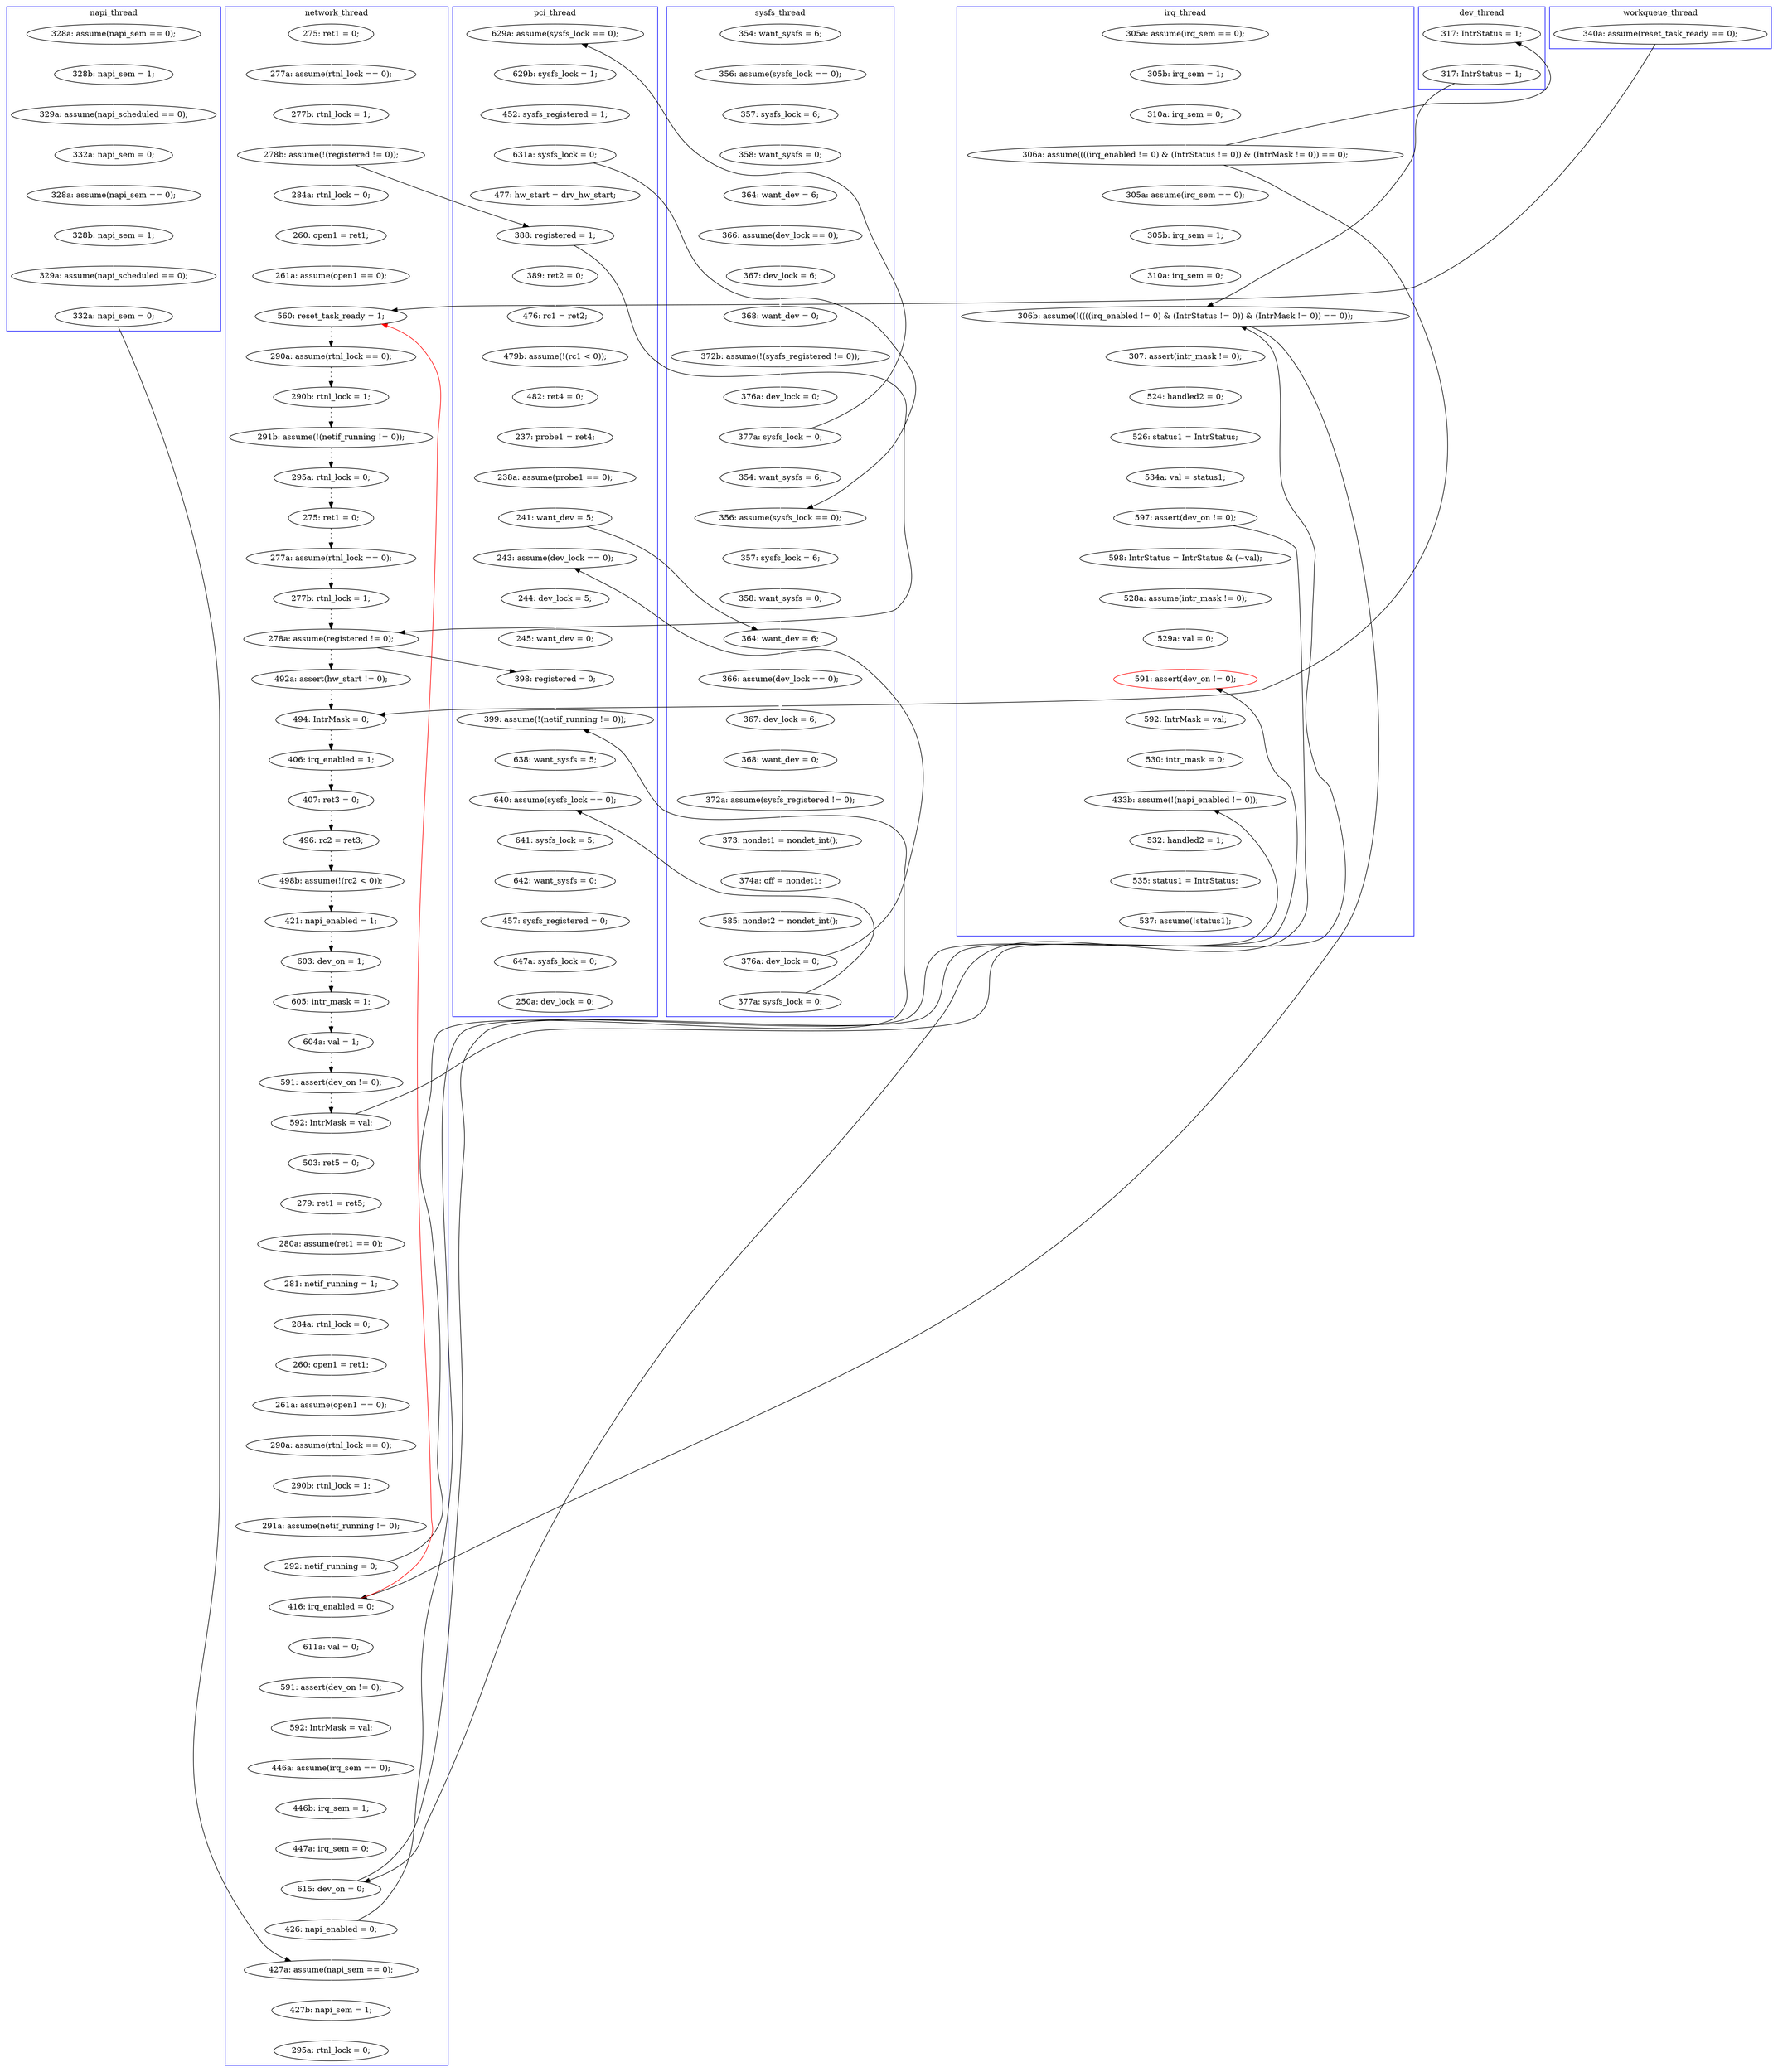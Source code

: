 digraph Counterexample {
	145 -> 150 [color = black, style = dotted]
	192 -> 195 [color = white, style = solid]
	161 -> 162 [color = black, style = dotted]
	230 -> 231 [color = white, style = solid]
	60 -> 79 [color = white, style = solid]
	70 -> 75 [color = white, style = solid]
	265 -> 266 [color = white, style = solid]
	133 -> 134 [color = white, style = solid]
	68 -> 70 [color = white, style = solid]
	41 -> 46 [color = white, style = solid]
	91 -> 94 [color = white, style = solid]
	272 -> 277 [color = white, style = solid]
	292 -> 296 [color = white, style = solid]
	36 -> 145 [color = black, style = solid, constraint = false]
	296 -> 303 [color = white, style = solid]
	118 -> 121 [color = white, style = solid]
	192 -> 220 [color = black, style = solid, constraint = false]
	59 -> 60 [color = white, style = solid]
	154 -> 160 [color = black, style = dotted]
	277 -> 292 [color = black, style = solid, constraint = false]
	75 -> 164 [color = black, style = solid, constraint = false]
	169 -> 170 [color = black, style = dotted]
	53 -> 54 [color = white, style = solid]
	227 -> 230 [color = white, style = solid]
	202 -> 205 [color = white, style = solid]
	136 -> 137 [color = white, style = solid]
	213 -> 215 [color = white, style = solid]
	79 -> 96 [color = white, style = solid]
	115 -> 123 [color = white, style = solid]
	231 -> 270 [color = white, style = solid]
	270 -> 271 [color = white, style = solid]
	216 -> 257 [color = black, style = solid, constraint = false]
	94 -> 117 [color = white, style = solid]
	121 -> 220 [color = white, style = solid]
	87 -> 90 [color = white, style = solid]
	52 -> 53 [color = white, style = solid]
	256 -> 257 [color = white, style = solid]
	153 -> 154 [color = black, style = dotted]
	125 -> 128 [color = white, style = solid]
	175 -> 176 [color = black, style = dotted]
	176 -> 177 [color = black, style = dotted]
	110 -> 115 [color = white, style = solid]
	196 -> 199 [color = white, style = solid]
	249 -> 252 [color = white, style = solid]
	55 -> 57 [color = white, style = solid]
	177 -> 180 [color = black, style = dotted]
	51 -> 52 [color = white, style = solid]
	309 -> 311 [color = white, style = solid]
	311 -> 313 [color = white, style = solid]
	212 -> 213 [color = white, style = solid]
	117 -> 118 [color = white, style = solid]
	305 -> 315 [color = white, style = solid]
	128 -> 246 [color = white, style = solid]
	127 -> 265 [color = black, style = solid, constraint = false]
	313 -> 324 [color = white, style = solid]
	100 -> 102 [color = white, style = solid]
	39 -> 40 [color = white, style = solid]
	112 -> 142 [color = white, style = solid]
	277 -> 282 [color = white, style = solid]
	283 -> 284 [color = white, style = solid]
	220 -> 229 [color = white, style = solid]
	150 -> 151 [color = black, style = dotted]
	109 -> 110 [color = white, style = solid]
	229 -> 240 [color = white, style = solid]
	223 -> 227 [color = white, style = solid]
	246 -> 248 [color = white, style = solid]
	191 -> 192 [color = black, style = dotted]
	215 -> 216 [color = white, style = solid]
	108 -> 109 [color = white, style = solid]
	66 -> 68 [color = white, style = solid]
	46 -> 136 [color = white, style = solid]
	282 -> 283 [color = white, style = solid]
	170 -> 175 [color = black, style = dotted]
	164 -> 256 [color = black, style = solid, constraint = false]
	76 -> 80 [color = white, style = solid]
	40 -> 41 [color = white, style = solid]
	188 -> 189 [color = black, style = dotted]
	240 -> 241 [color = white, style = solid]
	60 -> 62 [color = black, style = solid, constraint = false]
	293 -> 305 [color = white, style = solid]
	93 -> 100 [color = black, style = solid, constraint = false]
	80 -> 83 [color = white, style = solid]
	86 -> 91 [color = white, style = solid]
	255 -> 283 [color = black, style = solid, constraint = false]
	303 -> 309 [color = white, style = solid]
	62 -> 63 [color = white, style = solid]
	183 -> 187 [color = black, style = dotted]
	220 -> 223 [color = black, style = solid, constraint = false]
	162 -> 164 [color = black, style = dotted]
	47 -> 49 [color = white, style = solid]
	248 -> 249 [color = white, style = solid]
	75 -> 76 [color = white, style = solid]
	245 -> 277 [color = black, style = solid, constraint = false]
	200 -> 201 [color = white, style = solid]
	103 -> 104 [color = white, style = solid]
	50 -> 51 [color = white, style = solid]
	282 -> 309 [color = black, style = solid, constraint = false]
	123 -> 132 [color = black, style = solid, constraint = false]
	251 -> 276 [color = white, style = solid]
	267 -> 293 [color = white, style = solid]
	85 -> 86 [color = white, style = solid]
	271 -> 272 [color = white, style = solid]
	201 -> 202 [color = white, style = solid]
	104 -> 108 [color = white, style = solid]
	252 -> 255 [color = white, style = solid]
	195 -> 196 [color = white, style = solid]
	90 -> 93 [color = white, style = solid]
	94 -> 170 [color = black, style = solid, constraint = false]
	68 -> 96 [color = black, style = solid, constraint = false]
	46 -> 75 [color = black, style = solid, constraint = false]
	83 -> 84 [color = white, style = solid]
	266 -> 267 [color = white, style = solid]
	142 -> 220 [color = black, style = solid, constraint = false]
	98 -> 100 [color = white, style = solid]
	54 -> 55 [color = white, style = solid]
	123 -> 127 [color = white, style = solid]
	137 -> 140 [color = white, style = solid]
	96 -> 97 [color = white, style = solid]
	243 -> 245 [color = white, style = solid]
	132 -> 133 [color = white, style = solid]
	160 -> 161 [color = black, style = dotted]
	284 -> 287 [color = white, style = solid]
	199 -> 200 [color = white, style = solid]
	84 -> 87 [color = white, style = solid]
	57 -> 59 [color = white, style = solid]
	241 -> 243 [color = white, style = solid]
	180 -> 183 [color = black, style = dotted]
	97 -> 98 [color = white, style = solid]
	94 -> 112 [color = black, style = solid, constraint = false]
	134 -> 256 [color = white, style = solid]
	140 -> 145 [color = white, style = solid]
	276 -> 278 [color = white, style = solid]
	216 -> 223 [color = white, style = solid]
	151 -> 153 [color = black, style = dotted]
	278 -> 292 [color = white, style = solid]
	102 -> 103 [color = white, style = solid]
	205 -> 212 [color = white, style = solid]
	93 -> 132 [color = white, style = solid]
	124 -> 125 [color = white, style = solid]
	262 -> 265 [color = white, style = solid]
	257 -> 262 [color = white, style = solid]
	164 -> 169 [color = black, style = dotted]
	189 -> 191 [color = black, style = dotted]
	63 -> 66 [color = white, style = solid]
	223 -> 145 [color = red, style = solid, constraint = false]
	187 -> 188 [color = black, style = dotted]
	245 -> 251 [color = white, style = solid]
	49 -> 50 [color = white, style = solid]
	subgraph cluster5 {
		label = workqueue_thread
		color = blue
		36  [label = "340a: assume(reset_task_ready == 0);"]
	}
	subgraph cluster7 {
		label = dev_thread
		color = blue
		142  [label = "317: IntrStatus = 1;"]
		112  [label = "317: IntrStatus = 1;"]
	}
	subgraph cluster6 {
		label = sysfs_thread
		color = blue
		49  [label = "356: assume(sysfs_lock == 0);"]
		123  [label = "376a: dev_lock = 0;"]
		103  [label = "367: dev_lock = 6;"]
		47  [label = "354: want_sysfs = 6;"]
		50  [label = "357: sysfs_lock = 6;"]
		104  [label = "368: want_dev = 0;"]
		53  [label = "366: assume(dev_lock == 0);"]
		52  [label = "364: want_dev = 6;"]
		98  [label = "358: want_sysfs = 0;"]
		109  [label = "373: nondet1 = nondet_int();"]
		100  [label = "364: want_dev = 6;"]
		127  [label = "377a: sysfs_lock = 0;"]
		108  [label = "372a: assume(sysfs_registered != 0);"]
		96  [label = "356: assume(sysfs_lock == 0);"]
		54  [label = "367: dev_lock = 6;"]
		110  [label = "374a: off = nondet1;"]
		51  [label = "358: want_sysfs = 0;"]
		60  [label = "377a: sysfs_lock = 0;"]
		55  [label = "368: want_dev = 0;"]
		79  [label = "354: want_sysfs = 6;"]
		59  [label = "376a: dev_lock = 0;"]
		102  [label = "366: assume(dev_lock == 0);"]
		115  [label = "585: nondet2 = nondet_int();"]
		97  [label = "357: sysfs_lock = 6;"]
		57  [label = "372b: assume(!(sysfs_registered != 0));"]
	}
	subgraph cluster1 {
		label = pci_thread
		color = blue
		62  [label = "629a: assume(sysfs_lock == 0);"]
		84  [label = "482: ret4 = 0;"]
		63  [label = "629b: sysfs_lock = 1;"]
		266  [label = "641: sysfs_lock = 5;"]
		132  [label = "243: assume(dev_lock == 0);"]
		257  [label = "399: assume(!(netif_running != 0));"]
		265  [label = "640: assume(sysfs_lock == 0);"]
		267  [label = "642: want_sysfs = 0;"]
		87  [label = "237: probe1 = ret4;"]
		90  [label = "238a: assume(probe1 == 0);"]
		262  [label = "638: want_sysfs = 5;"]
		66  [label = "452: sysfs_registered = 1;"]
		83  [label = "479b: assume(!(rc1 < 0));"]
		293  [label = "457: sysfs_registered = 0;"]
		134  [label = "245: want_dev = 0;"]
		93  [label = "241: want_dev = 5;"]
		80  [label = "476: rc1 = ret2;"]
		75  [label = "388: registered = 1;"]
		133  [label = "244: dev_lock = 5;"]
		305  [label = "647a: sysfs_lock = 0;"]
		76  [label = "389: ret2 = 0;"]
		315  [label = "250a: dev_lock = 0;"]
		68  [label = "631a: sysfs_lock = 0;"]
		70  [label = "477: hw_start = drv_hw_start;"]
		256  [label = "398: registered = 0;"]
	}
	subgraph cluster3 {
		label = irq_thread
		color = blue
		220  [label = "306b: assume(!((((irq_enabled != 0) & (IntrStatus != 0)) & (IntrMask != 0)) == 0));"]
		324  [label = "537: assume(!status1);"]
		243  [label = "534a: val = status1;"]
		229  [label = "307: assert(intr_mask != 0);"]
		85  [label = "305a: assume(irq_sem == 0);"]
		94  [label = "306a: assume((((irq_enabled != 0) & (IntrStatus != 0)) & (IntrMask != 0)) == 0);"]
		240  [label = "524: handled2 = 0;"]
		303  [label = "530: intr_mask = 0;"]
		278  [label = "529a: val = 0;"]
		292  [label = "591: assert(dev_on != 0);", color = red]
		245  [label = "597: assert(dev_on != 0);"]
		276  [label = "528a: assume(intr_mask != 0);"]
		91  [label = "310a: irq_sem = 0;"]
		241  [label = "526: status1 = IntrStatus;"]
		296  [label = "592: IntrMask = val;"]
		251  [label = "598: IntrStatus = IntrStatus & (~val);"]
		313  [label = "535: status1 = IntrStatus;"]
		309  [label = "433b: assume(!(napi_enabled != 0));"]
		121  [label = "310a: irq_sem = 0;"]
		118  [label = "305b: irq_sem = 1;"]
		86  [label = "305b: irq_sem = 1;"]
		117  [label = "305a: assume(irq_sem == 0);"]
		311  [label = "532: handled2 = 1;"]
	}
	subgraph cluster2 {
		label = network_thread
		color = blue
		162  [label = "277b: rtnl_lock = 1;"]
		215  [label = "291a: assume(netif_running != 0);"]
		164  [label = "278a: assume(registered != 0);"]
		154  [label = "295a: rtnl_lock = 0;"]
		169  [label = "492a: assert(hw_start != 0);"]
		227  [label = "611a: val = 0;"]
		151  [label = "290b: rtnl_lock = 1;"]
		282  [label = "426: napi_enabled = 0;"]
		196  [label = "279: ret1 = ret5;"]
		200  [label = "281: netif_running = 1;"]
		202  [label = "260: open1 = ret1;"]
		270  [label = "446a: assume(irq_sem == 0);"]
		145  [label = "560: reset_task_ready = 1;"]
		188  [label = "605: intr_mask = 1;"]
		189  [label = "604a: val = 1;"]
		180  [label = "498b: assume(!(rc2 < 0));"]
		136  [label = "284a: rtnl_lock = 0;"]
		160  [label = "275: ret1 = 0;"]
		277  [label = "615: dev_on = 0;"]
		195  [label = "503: ret5 = 0;"]
		41  [label = "277b: rtnl_lock = 1;"]
		287  [label = "295a: rtnl_lock = 0;"]
		161  [label = "277a: assume(rtnl_lock == 0);"]
		39  [label = "275: ret1 = 0;"]
		170  [label = "494: IntrMask = 0;"]
		212  [label = "290a: assume(rtnl_lock == 0);"]
		284  [label = "427b: napi_sem = 1;"]
		187  [label = "603: dev_on = 1;"]
		201  [label = "284a: rtnl_lock = 0;"]
		230  [label = "591: assert(dev_on != 0);"]
		175  [label = "406: irq_enabled = 1;"]
		192  [label = "592: IntrMask = val;"]
		140  [label = "261a: assume(open1 == 0);"]
		213  [label = "290b: rtnl_lock = 1;"]
		177  [label = "496: rc2 = ret3;"]
		205  [label = "261a: assume(open1 == 0);"]
		216  [label = "292: netif_running = 0;"]
		283  [label = "427a: assume(napi_sem == 0);"]
		223  [label = "416: irq_enabled = 0;"]
		40  [label = "277a: assume(rtnl_lock == 0);"]
		271  [label = "446b: irq_sem = 1;"]
		199  [label = "280a: assume(ret1 == 0);"]
		191  [label = "591: assert(dev_on != 0);"]
		137  [label = "260: open1 = ret1;"]
		150  [label = "290a: assume(rtnl_lock == 0);"]
		46  [label = "278b: assume(!(registered != 0));"]
		176  [label = "407: ret3 = 0;"]
		231  [label = "592: IntrMask = val;"]
		153  [label = "291b: assume(!(netif_running != 0));"]
		272  [label = "447a: irq_sem = 0;"]
		183  [label = "421: napi_enabled = 1;"]
	}
	subgraph cluster4 {
		label = napi_thread
		color = blue
		255  [label = "332a: napi_sem = 0;"]
		249  [label = "328b: napi_sem = 1;"]
		125  [label = "328b: napi_sem = 1;"]
		246  [label = "332a: napi_sem = 0;"]
		252  [label = "329a: assume(napi_scheduled == 0);"]
		124  [label = "328a: assume(napi_sem == 0);"]
		128  [label = "329a: assume(napi_scheduled == 0);"]
		248  [label = "328a: assume(napi_sem == 0);"]
	}
}
